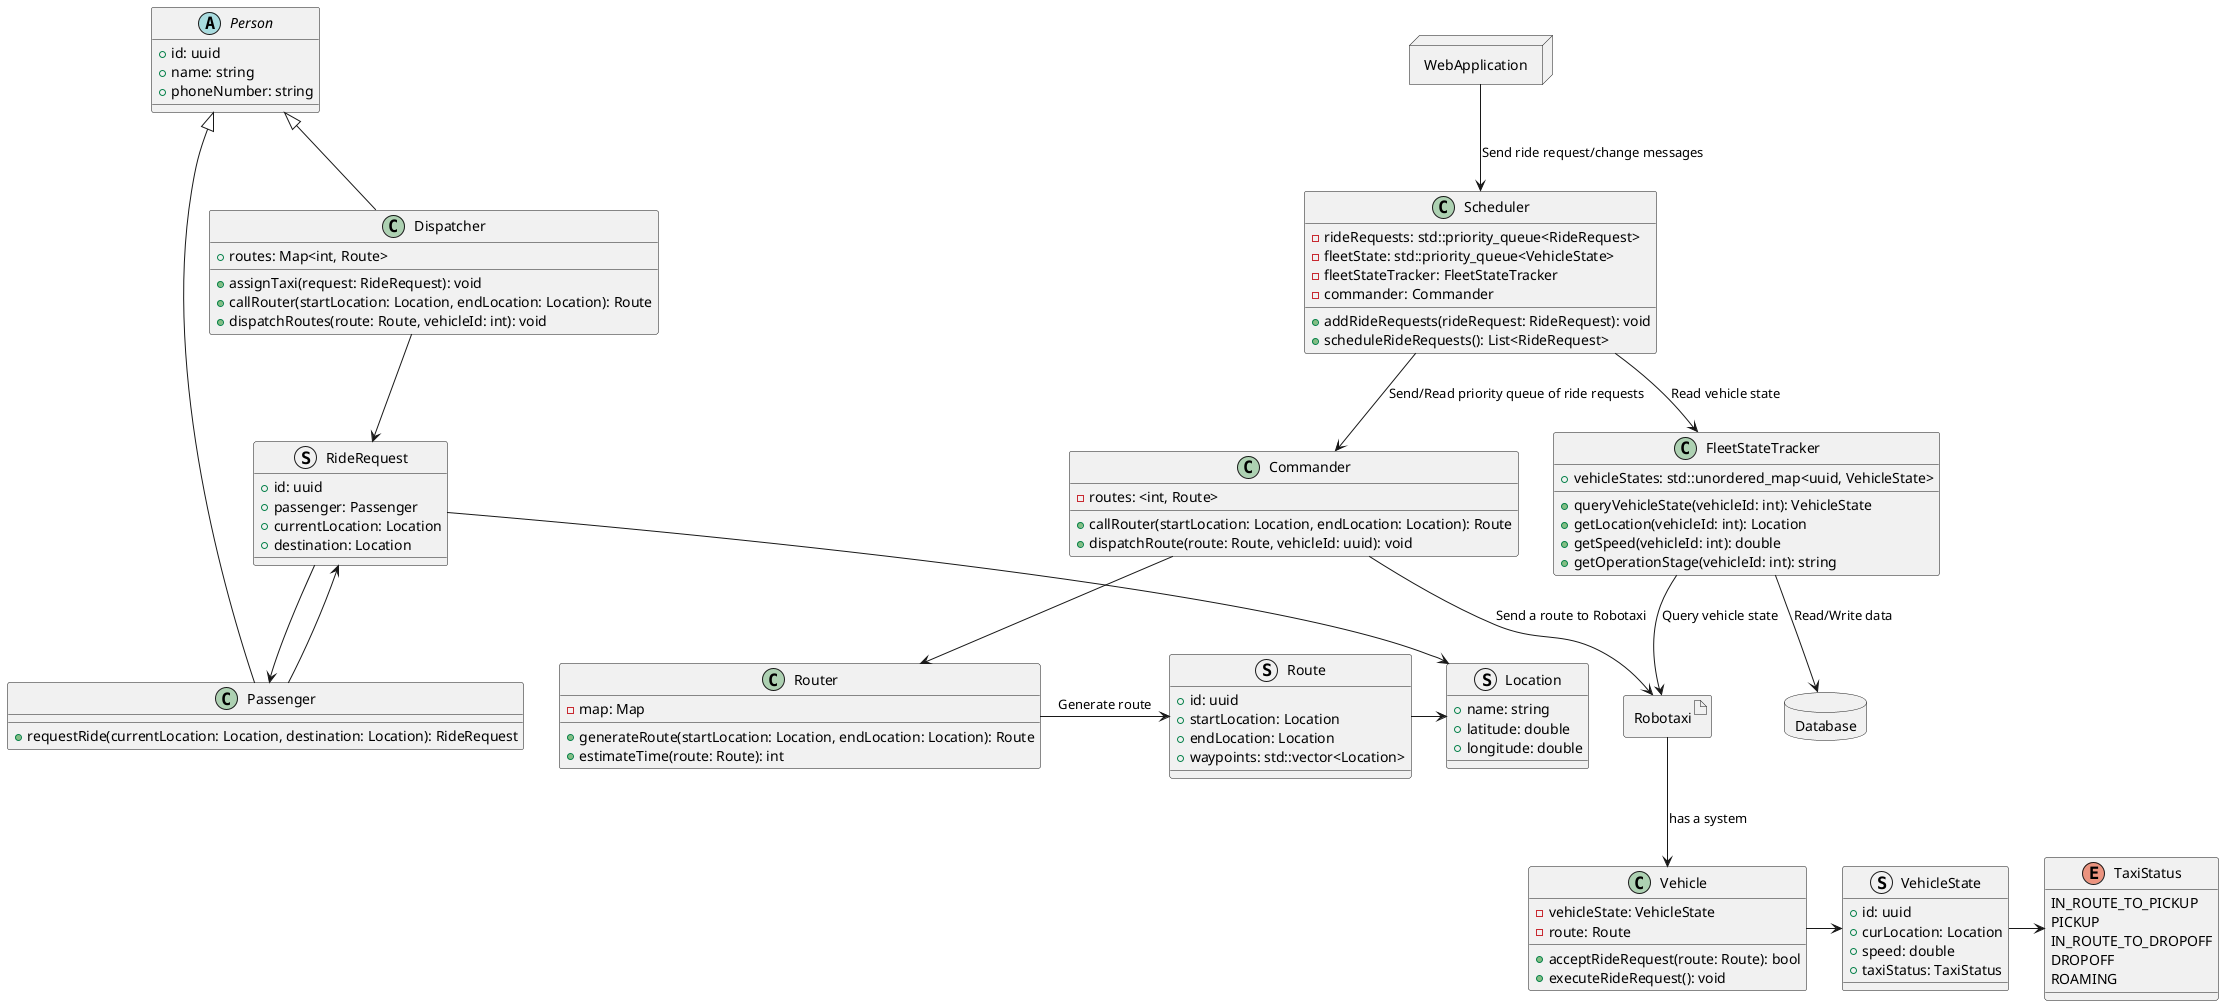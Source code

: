 @startuml

enum TaxiStatus {
  IN_ROUTE_TO_PICKUP
  PICKUP
  IN_ROUTE_TO_DROPOFF
  DROPOFF
  ROAMING
}

abstract class Person {
  +id: uuid
  +name: string
  +phoneNumber: string
}

class Passenger extends Person {
  +requestRide(currentLocation: Location, destination: Location): RideRequest
}

class Dispatcher extends Person {
  +assignTaxi(request: RideRequest): void
}

struct RideRequest {
  +id: uuid
  +passenger: Passenger
  +currentLocation: Location
  +destination: Location
}

struct Location {
  +name: string
  +latitude: double
  +longitude: double
}

Passenger --> RideRequest
RideRequest --> Passenger
RideRequest --> Location
Dispatcher --> RideRequest

node WebApplication {
}

class Scheduler {
  -rideRequests: std::priority_queue<RideRequest>
  -fleetState: std::priority_queue<VehicleState>
  -fleetStateTracker: FleetStateTracker
  -commander: Commander
  +addRideRequests(rideRequest: RideRequest): void
  +scheduleRideRequests(): List<RideRequest>
}

struct Route {
  +id: uuid
  +startLocation: Location
  +endLocation: Location
  +waypoints: std::vector<Location>
}

Route -> Location

class Router {
  -map: Map
  +generateRoute(startLocation: Location, endLocation: Location): Route
  +estimateTime(route: Route): int
}

Router -> Route : "Generate route"

class FleetStateTracker {
  +vehicleStates: std::unordered_map<uuid, VehicleState>
  +queryVehicleState(vehicleId: int): VehicleState
  +getLocation(vehicleId: int): Location
  +getSpeed(vehicleId: int): double
  +getOperationStage(vehicleId: int): string
}

class Dispatcher {
  +routes: Map<int, Route>
  +callRouter(startLocation: Location, endLocation: Location): Route
  +dispatchRoutes(route: Route, vehicleId: int): void
}

database Database {
'  +data: Map<string, List<Record>>
'  +readData(query: string): List<Record>
'  +writeData(record: Record): void
}

artifact Robotaxi {
}

class Vehicle {
  -vehicleState: VehicleState
  -route: Route
  +acceptRideRequest(route: Route): bool
  +executeRideRequest(): void
}

struct VehicleState {
  +id: uuid
  +curLocation: Location
  +speed: double
  +taxiStatus: TaxiStatus
}

Robotaxi --> Vehicle : has a system
Vehicle -> VehicleState

class Commander {
  -routes: <int, Route>
  +callRouter(startLocation: Location, endLocation: Location): Route
  +dispatchRoute(route: Route, vehicleId: uuid): void
}

VehicleState -> TaxiStatus
WebApplication --> Scheduler : "Send ride request/change messages"
Scheduler --> FleetStateTracker : "Read vehicle state"
FleetStateTracker --> Database : "Read/Write data"
Scheduler --> Commander : "Send/Read priority queue of ride requests"
Commander --> Router
Commander --> Robotaxi: "Send a route to Robotaxi"
FleetStateTracker --> Robotaxi : "Query vehicle state"


@enduml